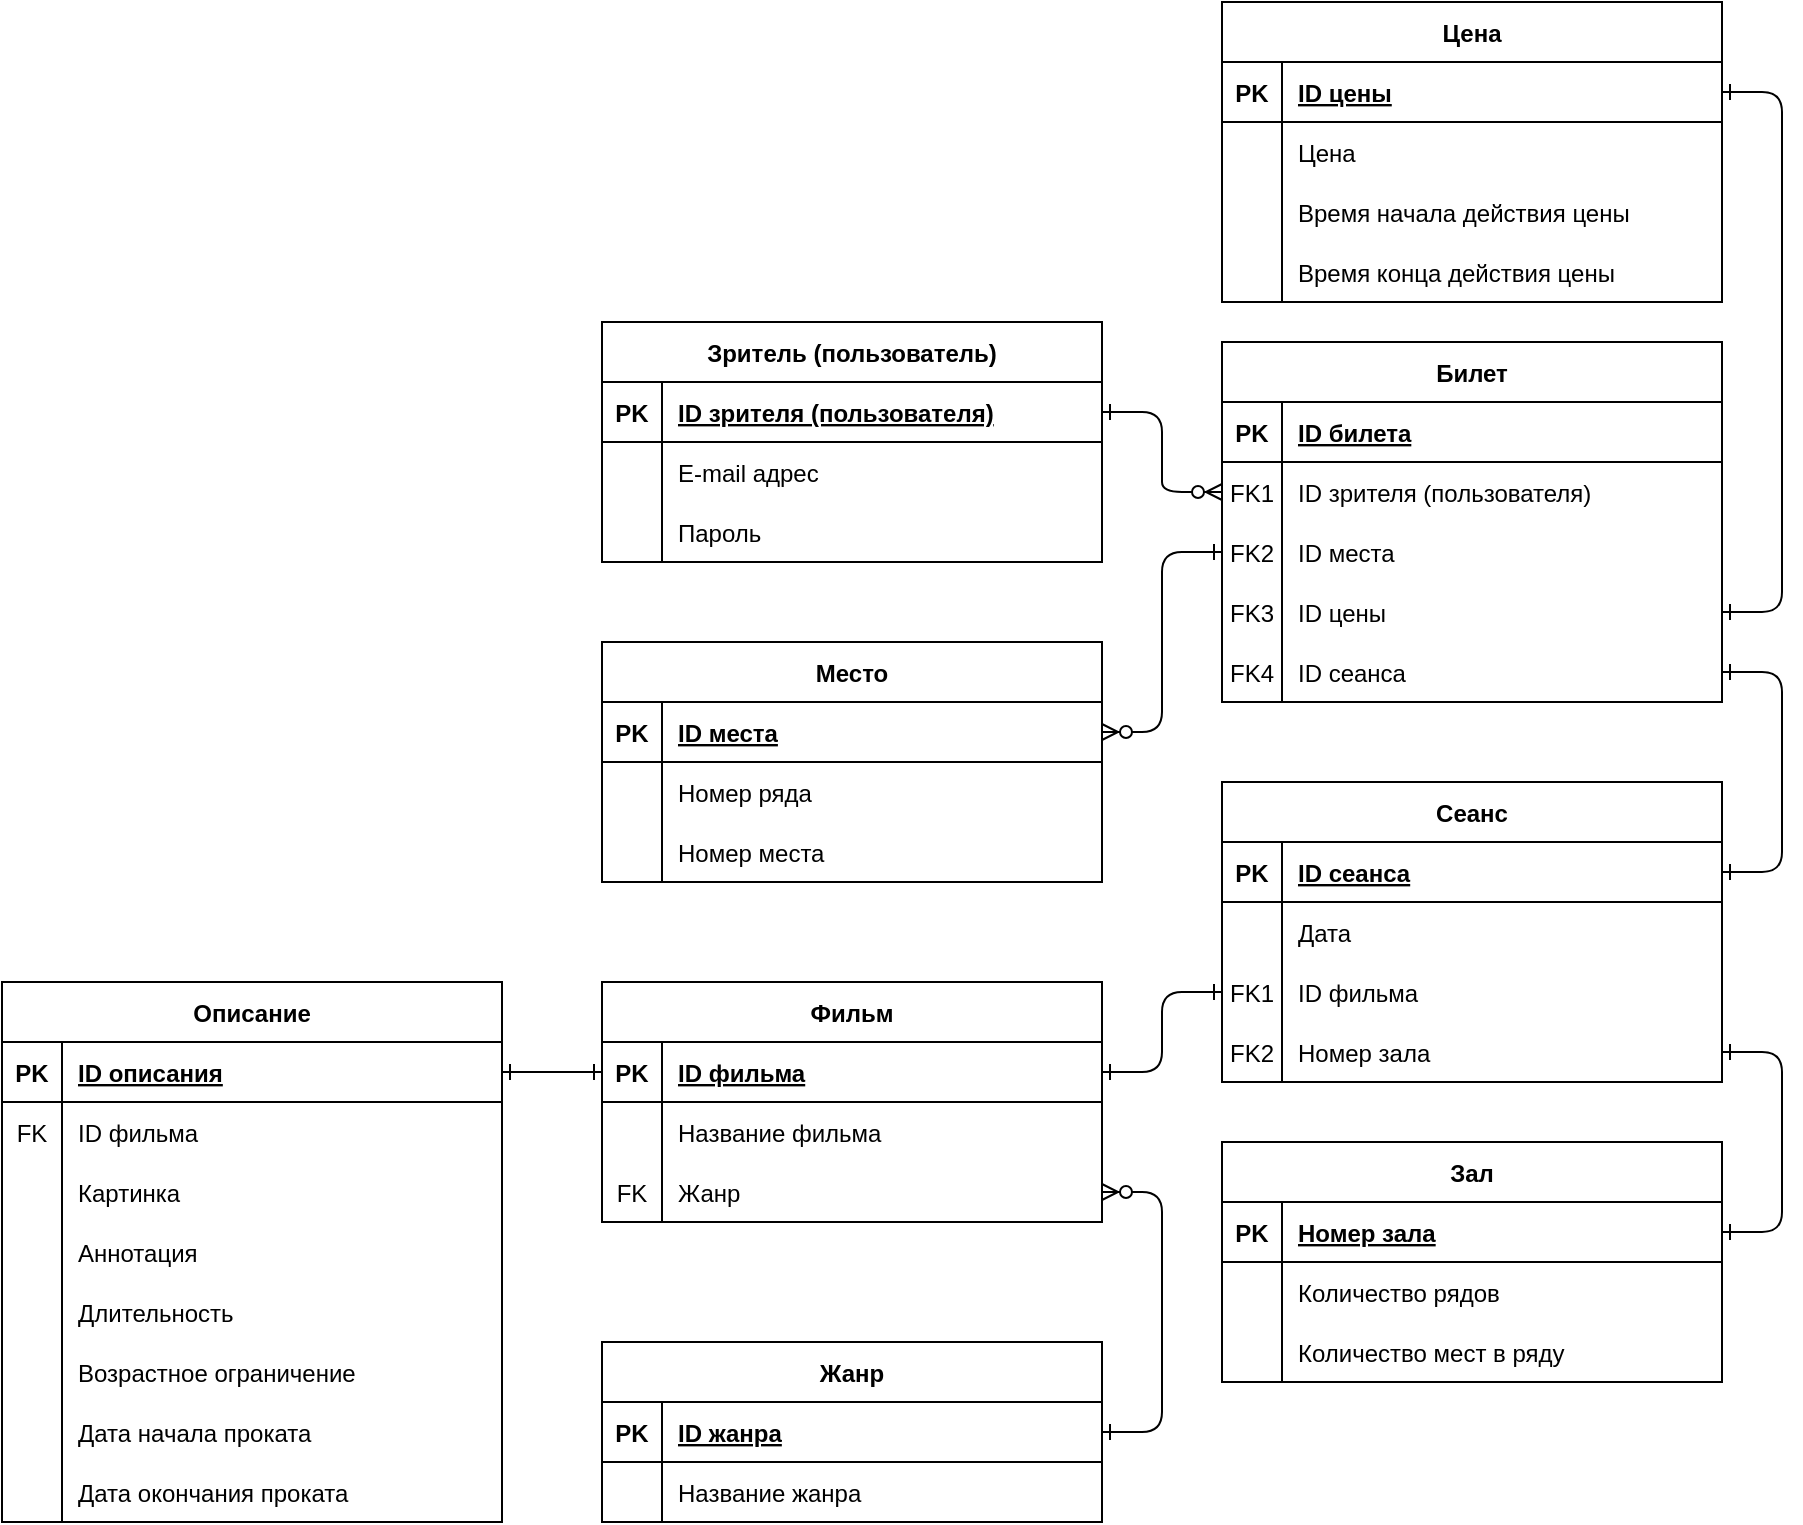 <mxfile compressed="false" version="13.9.6" type="device">
  <diagram id="R2lEEEUBdFMjLlhIrx00" name="Page-1">
    <mxGraphModel dx="2603" dy="1847" grid="1" gridSize="10" guides="1" tooltips="1" connect="1" arrows="1" fold="1" page="1" pageScale="1" pageWidth="850" pageHeight="1100" math="0" shadow="0" extFonts="Permanent Marker^https://fonts.googleapis.com/css?family=Permanent+Marker">
      <root>
        <mxCell id="0" />
        <mxCell id="1" parent="0" />
        <mxCell id="C-vyLk0tnHw3VtMMgP7b-1" value="" style="edgeStyle=entityRelationEdgeStyle;endArrow=ERzeroToMany;startArrow=ERone;endFill=1;startFill=0;" parent="1" source="C-vyLk0tnHw3VtMMgP7b-24" target="C-vyLk0tnHw3VtMMgP7b-6" edge="1">
          <mxGeometry width="100" height="100" relative="1" as="geometry">
            <mxPoint x="340" y="720" as="sourcePoint" />
            <mxPoint x="440" y="620" as="targetPoint" />
          </mxGeometry>
        </mxCell>
        <mxCell id="C-vyLk0tnHw3VtMMgP7b-12" value="" style="edgeStyle=entityRelationEdgeStyle;endArrow=ERone;startArrow=ERone;endFill=0;startFill=0;" parent="1" source="Yhdj4WIYWF1XucsoO9qQ-97" target="C-vyLk0tnHw3VtMMgP7b-14" edge="1">
          <mxGeometry width="100" height="100" relative="1" as="geometry">
            <mxPoint x="400" y="180" as="sourcePoint" />
            <mxPoint x="460" y="205" as="targetPoint" />
          </mxGeometry>
        </mxCell>
        <mxCell id="C-vyLk0tnHw3VtMMgP7b-2" value="Билет" style="shape=table;startSize=30;container=1;collapsible=1;childLayout=tableLayout;fixedRows=1;rowLines=0;fontStyle=1;align=center;resizeLast=1;" parent="1" vertex="1">
          <mxGeometry x="450" y="110" width="250" height="180" as="geometry" />
        </mxCell>
        <mxCell id="C-vyLk0tnHw3VtMMgP7b-3" value="" style="shape=partialRectangle;collapsible=0;dropTarget=0;pointerEvents=0;fillColor=none;points=[[0,0.5],[1,0.5]];portConstraint=eastwest;top=0;left=0;right=0;bottom=1;" parent="C-vyLk0tnHw3VtMMgP7b-2" vertex="1">
          <mxGeometry y="30" width="250" height="30" as="geometry" />
        </mxCell>
        <mxCell id="C-vyLk0tnHw3VtMMgP7b-4" value="PK" style="shape=partialRectangle;overflow=hidden;connectable=0;fillColor=none;top=0;left=0;bottom=0;right=0;fontStyle=1;" parent="C-vyLk0tnHw3VtMMgP7b-3" vertex="1">
          <mxGeometry width="30" height="30" as="geometry" />
        </mxCell>
        <mxCell id="C-vyLk0tnHw3VtMMgP7b-5" value="ID билета" style="shape=partialRectangle;overflow=hidden;connectable=0;fillColor=none;top=0;left=0;bottom=0;right=0;align=left;spacingLeft=6;fontStyle=5;" parent="C-vyLk0tnHw3VtMMgP7b-3" vertex="1">
          <mxGeometry x="30" width="220" height="30" as="geometry" />
        </mxCell>
        <mxCell id="C-vyLk0tnHw3VtMMgP7b-6" value="" style="shape=partialRectangle;collapsible=0;dropTarget=0;pointerEvents=0;fillColor=none;points=[[0,0.5],[1,0.5]];portConstraint=eastwest;top=0;left=0;right=0;bottom=0;" parent="C-vyLk0tnHw3VtMMgP7b-2" vertex="1">
          <mxGeometry y="60" width="250" height="30" as="geometry" />
        </mxCell>
        <mxCell id="C-vyLk0tnHw3VtMMgP7b-7" value="FK1" style="shape=partialRectangle;overflow=hidden;connectable=0;fillColor=none;top=0;left=0;bottom=0;right=0;" parent="C-vyLk0tnHw3VtMMgP7b-6" vertex="1">
          <mxGeometry width="30" height="30" as="geometry" />
        </mxCell>
        <mxCell id="C-vyLk0tnHw3VtMMgP7b-8" value="ID зрителя (пользователя)" style="shape=partialRectangle;overflow=hidden;connectable=0;fillColor=none;top=0;left=0;bottom=0;right=0;align=left;spacingLeft=6;fontStyle=0" parent="C-vyLk0tnHw3VtMMgP7b-6" vertex="1">
          <mxGeometry x="30" width="220" height="30" as="geometry" />
        </mxCell>
        <mxCell id="Yhdj4WIYWF1XucsoO9qQ-94" value="" style="shape=partialRectangle;collapsible=0;dropTarget=0;pointerEvents=0;fillColor=none;points=[[0,0.5],[1,0.5]];portConstraint=eastwest;top=0;left=0;right=0;bottom=0;" parent="C-vyLk0tnHw3VtMMgP7b-2" vertex="1">
          <mxGeometry y="90" width="250" height="30" as="geometry" />
        </mxCell>
        <mxCell id="Yhdj4WIYWF1XucsoO9qQ-95" value="FK2" style="shape=partialRectangle;overflow=hidden;connectable=0;fillColor=none;top=0;left=0;bottom=0;right=0;" parent="Yhdj4WIYWF1XucsoO9qQ-94" vertex="1">
          <mxGeometry width="30" height="30" as="geometry" />
        </mxCell>
        <mxCell id="Yhdj4WIYWF1XucsoO9qQ-96" value="ID места" style="shape=partialRectangle;overflow=hidden;connectable=0;fillColor=none;top=0;left=0;bottom=0;right=0;align=left;spacingLeft=6;fontStyle=0" parent="Yhdj4WIYWF1XucsoO9qQ-94" vertex="1">
          <mxGeometry x="30" width="220" height="30" as="geometry" />
        </mxCell>
        <mxCell id="Td2kAmXpezJlwMa1B2eU-34" value="" style="shape=partialRectangle;collapsible=0;dropTarget=0;pointerEvents=0;fillColor=none;points=[[0,0.5],[1,0.5]];portConstraint=eastwest;top=0;left=0;right=0;bottom=0;" parent="C-vyLk0tnHw3VtMMgP7b-2" vertex="1">
          <mxGeometry y="120" width="250" height="30" as="geometry" />
        </mxCell>
        <mxCell id="Td2kAmXpezJlwMa1B2eU-35" value="FK3" style="shape=partialRectangle;overflow=hidden;connectable=0;fillColor=none;top=0;left=0;bottom=0;right=0;" parent="Td2kAmXpezJlwMa1B2eU-34" vertex="1">
          <mxGeometry width="30" height="30" as="geometry" />
        </mxCell>
        <mxCell id="Td2kAmXpezJlwMa1B2eU-36" value="ID цены" style="shape=partialRectangle;overflow=hidden;connectable=0;fillColor=none;top=0;left=0;bottom=0;right=0;align=left;spacingLeft=6;fontStyle=0" parent="Td2kAmXpezJlwMa1B2eU-34" vertex="1">
          <mxGeometry x="30" width="220" height="30" as="geometry" />
        </mxCell>
        <mxCell id="Yhdj4WIYWF1XucsoO9qQ-97" value="" style="shape=partialRectangle;collapsible=0;dropTarget=0;pointerEvents=0;fillColor=none;points=[[0,0.5],[1,0.5]];portConstraint=eastwest;top=0;left=0;right=0;bottom=0;" parent="C-vyLk0tnHw3VtMMgP7b-2" vertex="1">
          <mxGeometry y="150" width="250" height="30" as="geometry" />
        </mxCell>
        <mxCell id="Yhdj4WIYWF1XucsoO9qQ-98" value="FK4" style="shape=partialRectangle;overflow=hidden;connectable=0;fillColor=none;top=0;left=0;bottom=0;right=0;" parent="Yhdj4WIYWF1XucsoO9qQ-97" vertex="1">
          <mxGeometry width="30" height="30" as="geometry" />
        </mxCell>
        <mxCell id="Yhdj4WIYWF1XucsoO9qQ-99" value="ID сеанса" style="shape=partialRectangle;overflow=hidden;connectable=0;fillColor=none;top=0;left=0;bottom=0;right=0;align=left;spacingLeft=6;fontStyle=0" parent="Yhdj4WIYWF1XucsoO9qQ-97" vertex="1">
          <mxGeometry x="30" width="220" height="30" as="geometry" />
        </mxCell>
        <mxCell id="C-vyLk0tnHw3VtMMgP7b-13" value="Сеанс" style="shape=table;startSize=30;container=1;collapsible=1;childLayout=tableLayout;fixedRows=1;rowLines=0;fontStyle=1;align=center;resizeLast=1;" parent="1" vertex="1">
          <mxGeometry x="450" y="330" width="250" height="150" as="geometry">
            <mxRectangle x="450" y="470" width="70" height="30" as="alternateBounds" />
          </mxGeometry>
        </mxCell>
        <mxCell id="C-vyLk0tnHw3VtMMgP7b-14" value="" style="shape=partialRectangle;collapsible=0;dropTarget=0;pointerEvents=0;fillColor=none;points=[[0,0.5],[1,0.5]];portConstraint=eastwest;top=0;left=0;right=0;bottom=1;" parent="C-vyLk0tnHw3VtMMgP7b-13" vertex="1">
          <mxGeometry y="30" width="250" height="30" as="geometry" />
        </mxCell>
        <mxCell id="C-vyLk0tnHw3VtMMgP7b-15" value="PK" style="shape=partialRectangle;overflow=hidden;connectable=0;fillColor=none;top=0;left=0;bottom=0;right=0;fontStyle=1;" parent="C-vyLk0tnHw3VtMMgP7b-14" vertex="1">
          <mxGeometry width="30" height="30" as="geometry" />
        </mxCell>
        <mxCell id="C-vyLk0tnHw3VtMMgP7b-16" value="ID сеанса" style="shape=partialRectangle;overflow=hidden;connectable=0;fillColor=none;top=0;left=0;bottom=0;right=0;align=left;spacingLeft=6;fontStyle=5;" parent="C-vyLk0tnHw3VtMMgP7b-14" vertex="1">
          <mxGeometry x="30" width="220" height="30" as="geometry" />
        </mxCell>
        <mxCell id="C-vyLk0tnHw3VtMMgP7b-17" value="" style="shape=partialRectangle;collapsible=0;dropTarget=0;pointerEvents=0;fillColor=none;points=[[0,0.5],[1,0.5]];portConstraint=eastwest;top=0;left=0;right=0;bottom=0;" parent="C-vyLk0tnHw3VtMMgP7b-13" vertex="1">
          <mxGeometry y="60" width="250" height="30" as="geometry" />
        </mxCell>
        <mxCell id="C-vyLk0tnHw3VtMMgP7b-18" value="" style="shape=partialRectangle;overflow=hidden;connectable=0;fillColor=none;top=0;left=0;bottom=0;right=0;" parent="C-vyLk0tnHw3VtMMgP7b-17" vertex="1">
          <mxGeometry width="30" height="30" as="geometry" />
        </mxCell>
        <mxCell id="C-vyLk0tnHw3VtMMgP7b-19" value="Дата" style="shape=partialRectangle;overflow=hidden;connectable=0;fillColor=none;top=0;left=0;bottom=0;right=0;align=left;spacingLeft=6;" parent="C-vyLk0tnHw3VtMMgP7b-17" vertex="1">
          <mxGeometry x="30" width="220" height="30" as="geometry" />
        </mxCell>
        <mxCell id="Yhdj4WIYWF1XucsoO9qQ-45" value="" style="shape=partialRectangle;collapsible=0;dropTarget=0;pointerEvents=0;fillColor=none;points=[[0,0.5],[1,0.5]];portConstraint=eastwest;top=0;left=0;right=0;bottom=0;" parent="C-vyLk0tnHw3VtMMgP7b-13" vertex="1">
          <mxGeometry y="90" width="250" height="30" as="geometry" />
        </mxCell>
        <mxCell id="Yhdj4WIYWF1XucsoO9qQ-46" value="FK1" style="shape=partialRectangle;overflow=hidden;connectable=0;fillColor=none;top=0;left=0;bottom=0;right=0;" parent="Yhdj4WIYWF1XucsoO9qQ-45" vertex="1">
          <mxGeometry width="30" height="30" as="geometry" />
        </mxCell>
        <mxCell id="Yhdj4WIYWF1XucsoO9qQ-47" value="ID фильма" style="shape=partialRectangle;overflow=hidden;connectable=0;fillColor=none;top=0;left=0;bottom=0;right=0;align=left;spacingLeft=6;" parent="Yhdj4WIYWF1XucsoO9qQ-45" vertex="1">
          <mxGeometry x="30" width="220" height="30" as="geometry" />
        </mxCell>
        <mxCell id="Yhdj4WIYWF1XucsoO9qQ-48" value="" style="shape=partialRectangle;collapsible=0;dropTarget=0;pointerEvents=0;fillColor=none;points=[[0,0.5],[1,0.5]];portConstraint=eastwest;top=0;left=0;right=0;bottom=0;" parent="C-vyLk0tnHw3VtMMgP7b-13" vertex="1">
          <mxGeometry y="120" width="250" height="30" as="geometry" />
        </mxCell>
        <mxCell id="Yhdj4WIYWF1XucsoO9qQ-49" value="FK2" style="shape=partialRectangle;overflow=hidden;connectable=0;fillColor=none;top=0;left=0;bottom=0;right=0;" parent="Yhdj4WIYWF1XucsoO9qQ-48" vertex="1">
          <mxGeometry width="30" height="30" as="geometry" />
        </mxCell>
        <mxCell id="Yhdj4WIYWF1XucsoO9qQ-50" value="Номер зала" style="shape=partialRectangle;overflow=hidden;connectable=0;fillColor=none;top=0;left=0;bottom=0;right=0;align=left;spacingLeft=6;" parent="Yhdj4WIYWF1XucsoO9qQ-48" vertex="1">
          <mxGeometry x="30" width="220" height="30" as="geometry" />
        </mxCell>
        <mxCell id="C-vyLk0tnHw3VtMMgP7b-23" value="Зритель (пользователь)" style="shape=table;startSize=30;container=1;collapsible=1;childLayout=tableLayout;fixedRows=1;rowLines=0;fontStyle=1;align=center;resizeLast=1;" parent="1" vertex="1">
          <mxGeometry x="140" y="100" width="250" height="120" as="geometry" />
        </mxCell>
        <mxCell id="C-vyLk0tnHw3VtMMgP7b-24" value="" style="shape=partialRectangle;collapsible=0;dropTarget=0;pointerEvents=0;fillColor=none;points=[[0,0.5],[1,0.5]];portConstraint=eastwest;top=0;left=0;right=0;bottom=1;" parent="C-vyLk0tnHw3VtMMgP7b-23" vertex="1">
          <mxGeometry y="30" width="250" height="30" as="geometry" />
        </mxCell>
        <mxCell id="C-vyLk0tnHw3VtMMgP7b-25" value="PK" style="shape=partialRectangle;overflow=hidden;connectable=0;fillColor=none;top=0;left=0;bottom=0;right=0;fontStyle=1;" parent="C-vyLk0tnHw3VtMMgP7b-24" vertex="1">
          <mxGeometry width="30" height="30" as="geometry" />
        </mxCell>
        <mxCell id="C-vyLk0tnHw3VtMMgP7b-26" value="ID зрителя (пользователя)" style="shape=partialRectangle;overflow=hidden;connectable=0;fillColor=none;top=0;left=0;bottom=0;right=0;align=left;spacingLeft=6;fontStyle=5;" parent="C-vyLk0tnHw3VtMMgP7b-24" vertex="1">
          <mxGeometry x="30" width="220" height="30" as="geometry" />
        </mxCell>
        <mxCell id="Yhdj4WIYWF1XucsoO9qQ-82" value="" style="shape=partialRectangle;collapsible=0;dropTarget=0;pointerEvents=0;fillColor=none;points=[[0,0.5],[1,0.5]];portConstraint=eastwest;top=0;left=0;right=0;bottom=0;" parent="C-vyLk0tnHw3VtMMgP7b-23" vertex="1">
          <mxGeometry y="60" width="250" height="30" as="geometry" />
        </mxCell>
        <mxCell id="Yhdj4WIYWF1XucsoO9qQ-83" value="" style="shape=partialRectangle;overflow=hidden;connectable=0;fillColor=none;top=0;left=0;bottom=0;right=0;" parent="Yhdj4WIYWF1XucsoO9qQ-82" vertex="1">
          <mxGeometry width="30" height="30" as="geometry" />
        </mxCell>
        <mxCell id="Yhdj4WIYWF1XucsoO9qQ-84" value="E-mail адрес" style="shape=partialRectangle;overflow=hidden;connectable=0;fillColor=none;top=0;left=0;bottom=0;right=0;align=left;spacingLeft=6;" parent="Yhdj4WIYWF1XucsoO9qQ-82" vertex="1">
          <mxGeometry x="30" width="220" height="30" as="geometry" />
        </mxCell>
        <mxCell id="Yhdj4WIYWF1XucsoO9qQ-85" value="" style="shape=partialRectangle;collapsible=0;dropTarget=0;pointerEvents=0;fillColor=none;points=[[0,0.5],[1,0.5]];portConstraint=eastwest;top=0;left=0;right=0;bottom=0;" parent="C-vyLk0tnHw3VtMMgP7b-23" vertex="1">
          <mxGeometry y="90" width="250" height="30" as="geometry" />
        </mxCell>
        <mxCell id="Yhdj4WIYWF1XucsoO9qQ-86" value="" style="shape=partialRectangle;overflow=hidden;connectable=0;fillColor=none;top=0;left=0;bottom=0;right=0;" parent="Yhdj4WIYWF1XucsoO9qQ-85" vertex="1">
          <mxGeometry width="30" height="30" as="geometry" />
        </mxCell>
        <mxCell id="Yhdj4WIYWF1XucsoO9qQ-87" value="Пароль" style="shape=partialRectangle;overflow=hidden;connectable=0;fillColor=none;top=0;left=0;bottom=0;right=0;align=left;spacingLeft=6;" parent="Yhdj4WIYWF1XucsoO9qQ-85" vertex="1">
          <mxGeometry x="30" width="220" height="30" as="geometry" />
        </mxCell>
        <mxCell id="Yhdj4WIYWF1XucsoO9qQ-9" value="Фильм" style="shape=table;startSize=30;container=1;collapsible=1;childLayout=tableLayout;fixedRows=1;rowLines=0;fontStyle=1;align=center;resizeLast=1;" parent="1" vertex="1">
          <mxGeometry x="140" y="430" width="250" height="120" as="geometry" />
        </mxCell>
        <mxCell id="Yhdj4WIYWF1XucsoO9qQ-10" value="" style="shape=partialRectangle;collapsible=0;dropTarget=0;pointerEvents=0;fillColor=none;points=[[0,0.5],[1,0.5]];portConstraint=eastwest;top=0;left=0;right=0;bottom=1;" parent="Yhdj4WIYWF1XucsoO9qQ-9" vertex="1">
          <mxGeometry y="30" width="250" height="30" as="geometry" />
        </mxCell>
        <mxCell id="Yhdj4WIYWF1XucsoO9qQ-11" value="PK" style="shape=partialRectangle;overflow=hidden;connectable=0;fillColor=none;top=0;left=0;bottom=0;right=0;fontStyle=1;" parent="Yhdj4WIYWF1XucsoO9qQ-10" vertex="1">
          <mxGeometry width="30" height="30" as="geometry" />
        </mxCell>
        <mxCell id="Yhdj4WIYWF1XucsoO9qQ-12" value="ID фильма" style="shape=partialRectangle;overflow=hidden;connectable=0;fillColor=none;top=0;left=0;bottom=0;right=0;align=left;spacingLeft=6;fontStyle=5;" parent="Yhdj4WIYWF1XucsoO9qQ-10" vertex="1">
          <mxGeometry x="30" width="220" height="30" as="geometry" />
        </mxCell>
        <mxCell id="Yhdj4WIYWF1XucsoO9qQ-13" value="" style="shape=partialRectangle;collapsible=0;dropTarget=0;pointerEvents=0;fillColor=none;points=[[0,0.5],[1,0.5]];portConstraint=eastwest;top=0;left=0;right=0;bottom=0;" parent="Yhdj4WIYWF1XucsoO9qQ-9" vertex="1">
          <mxGeometry y="60" width="250" height="30" as="geometry" />
        </mxCell>
        <mxCell id="Yhdj4WIYWF1XucsoO9qQ-14" value="" style="shape=partialRectangle;overflow=hidden;connectable=0;fillColor=none;top=0;left=0;bottom=0;right=0;" parent="Yhdj4WIYWF1XucsoO9qQ-13" vertex="1">
          <mxGeometry width="30" height="30" as="geometry" />
        </mxCell>
        <mxCell id="Yhdj4WIYWF1XucsoO9qQ-15" value="Название фильма" style="shape=partialRectangle;overflow=hidden;connectable=0;fillColor=none;top=0;left=0;bottom=0;right=0;align=left;spacingLeft=6;" parent="Yhdj4WIYWF1XucsoO9qQ-13" vertex="1">
          <mxGeometry x="30" width="220" height="30" as="geometry" />
        </mxCell>
        <mxCell id="Yhdj4WIYWF1XucsoO9qQ-67" value="" style="shape=partialRectangle;collapsible=0;dropTarget=0;pointerEvents=0;fillColor=none;points=[[0,0.5],[1,0.5]];portConstraint=eastwest;top=0;left=0;right=0;bottom=0;" parent="Yhdj4WIYWF1XucsoO9qQ-9" vertex="1">
          <mxGeometry y="90" width="250" height="30" as="geometry" />
        </mxCell>
        <mxCell id="Yhdj4WIYWF1XucsoO9qQ-68" value="FK" style="shape=partialRectangle;overflow=hidden;connectable=0;fillColor=none;top=0;left=0;bottom=0;right=0;" parent="Yhdj4WIYWF1XucsoO9qQ-67" vertex="1">
          <mxGeometry width="30" height="30" as="geometry" />
        </mxCell>
        <mxCell id="Yhdj4WIYWF1XucsoO9qQ-69" value="Жанр" style="shape=partialRectangle;overflow=hidden;connectable=0;fillColor=none;top=0;left=0;bottom=0;right=0;align=left;spacingLeft=6;" parent="Yhdj4WIYWF1XucsoO9qQ-67" vertex="1">
          <mxGeometry x="30" width="220" height="30" as="geometry" />
        </mxCell>
        <mxCell id="Yhdj4WIYWF1XucsoO9qQ-23" value="Зал" style="shape=table;startSize=30;container=1;collapsible=1;childLayout=tableLayout;fixedRows=1;rowLines=0;fontStyle=1;align=center;resizeLast=1;" parent="1" vertex="1">
          <mxGeometry x="450" y="510" width="250" height="120" as="geometry" />
        </mxCell>
        <mxCell id="Yhdj4WIYWF1XucsoO9qQ-24" value="" style="shape=partialRectangle;collapsible=0;dropTarget=0;pointerEvents=0;fillColor=none;points=[[0,0.5],[1,0.5]];portConstraint=eastwest;top=0;left=0;right=0;bottom=1;" parent="Yhdj4WIYWF1XucsoO9qQ-23" vertex="1">
          <mxGeometry y="30" width="250" height="30" as="geometry" />
        </mxCell>
        <mxCell id="Yhdj4WIYWF1XucsoO9qQ-25" value="PK" style="shape=partialRectangle;overflow=hidden;connectable=0;fillColor=none;top=0;left=0;bottom=0;right=0;fontStyle=1;" parent="Yhdj4WIYWF1XucsoO9qQ-24" vertex="1">
          <mxGeometry width="30" height="30" as="geometry" />
        </mxCell>
        <mxCell id="Yhdj4WIYWF1XucsoO9qQ-26" value="Номер зала" style="shape=partialRectangle;overflow=hidden;connectable=0;fillColor=none;top=0;left=0;bottom=0;right=0;align=left;spacingLeft=6;fontStyle=5;" parent="Yhdj4WIYWF1XucsoO9qQ-24" vertex="1">
          <mxGeometry x="30" width="220" height="30" as="geometry" />
        </mxCell>
        <mxCell id="Yhdj4WIYWF1XucsoO9qQ-27" value="" style="shape=partialRectangle;collapsible=0;dropTarget=0;pointerEvents=0;fillColor=none;points=[[0,0.5],[1,0.5]];portConstraint=eastwest;top=0;left=0;right=0;bottom=0;" parent="Yhdj4WIYWF1XucsoO9qQ-23" vertex="1">
          <mxGeometry y="60" width="250" height="30" as="geometry" />
        </mxCell>
        <mxCell id="Yhdj4WIYWF1XucsoO9qQ-28" value="" style="shape=partialRectangle;overflow=hidden;connectable=0;fillColor=none;top=0;left=0;bottom=0;right=0;" parent="Yhdj4WIYWF1XucsoO9qQ-27" vertex="1">
          <mxGeometry width="30" height="30" as="geometry" />
        </mxCell>
        <mxCell id="Yhdj4WIYWF1XucsoO9qQ-29" value="Количество рядов" style="shape=partialRectangle;overflow=hidden;connectable=0;fillColor=none;top=0;left=0;bottom=0;right=0;align=left;spacingLeft=6;" parent="Yhdj4WIYWF1XucsoO9qQ-27" vertex="1">
          <mxGeometry x="30" width="220" height="30" as="geometry" />
        </mxCell>
        <mxCell id="Yhdj4WIYWF1XucsoO9qQ-30" value="" style="shape=partialRectangle;collapsible=0;dropTarget=0;pointerEvents=0;fillColor=none;points=[[0,0.5],[1,0.5]];portConstraint=eastwest;top=0;left=0;right=0;bottom=0;" parent="Yhdj4WIYWF1XucsoO9qQ-23" vertex="1">
          <mxGeometry y="90" width="250" height="30" as="geometry" />
        </mxCell>
        <mxCell id="Yhdj4WIYWF1XucsoO9qQ-31" value="" style="shape=partialRectangle;overflow=hidden;connectable=0;fillColor=none;top=0;left=0;bottom=0;right=0;" parent="Yhdj4WIYWF1XucsoO9qQ-30" vertex="1">
          <mxGeometry width="30" height="30" as="geometry" />
        </mxCell>
        <mxCell id="Yhdj4WIYWF1XucsoO9qQ-32" value="Количество мест в ряду" style="shape=partialRectangle;overflow=hidden;connectable=0;fillColor=none;top=0;left=0;bottom=0;right=0;align=left;spacingLeft=6;" parent="Yhdj4WIYWF1XucsoO9qQ-30" vertex="1">
          <mxGeometry x="30" width="220" height="30" as="geometry" />
        </mxCell>
        <mxCell id="Yhdj4WIYWF1XucsoO9qQ-33" value="Место" style="shape=table;startSize=30;container=1;collapsible=1;childLayout=tableLayout;fixedRows=1;rowLines=0;fontStyle=1;align=center;resizeLast=1;" parent="1" vertex="1">
          <mxGeometry x="140" y="260" width="250" height="120" as="geometry" />
        </mxCell>
        <mxCell id="Yhdj4WIYWF1XucsoO9qQ-34" value="" style="shape=partialRectangle;collapsible=0;dropTarget=0;pointerEvents=0;fillColor=none;points=[[0,0.5],[1,0.5]];portConstraint=eastwest;top=0;left=0;right=0;bottom=1;" parent="Yhdj4WIYWF1XucsoO9qQ-33" vertex="1">
          <mxGeometry y="30" width="250" height="30" as="geometry" />
        </mxCell>
        <mxCell id="Yhdj4WIYWF1XucsoO9qQ-35" value="PK" style="shape=partialRectangle;overflow=hidden;connectable=0;fillColor=none;top=0;left=0;bottom=0;right=0;fontStyle=1;" parent="Yhdj4WIYWF1XucsoO9qQ-34" vertex="1">
          <mxGeometry width="30" height="30" as="geometry" />
        </mxCell>
        <mxCell id="Yhdj4WIYWF1XucsoO9qQ-36" value="ID места" style="shape=partialRectangle;overflow=hidden;connectable=0;fillColor=none;top=0;left=0;bottom=0;right=0;align=left;spacingLeft=6;fontStyle=5;" parent="Yhdj4WIYWF1XucsoO9qQ-34" vertex="1">
          <mxGeometry x="30" width="220" height="30" as="geometry" />
        </mxCell>
        <mxCell id="Yhdj4WIYWF1XucsoO9qQ-40" value="" style="shape=partialRectangle;collapsible=0;dropTarget=0;pointerEvents=0;fillColor=none;points=[[0,0.5],[1,0.5]];portConstraint=eastwest;top=0;left=0;right=0;bottom=0;" parent="Yhdj4WIYWF1XucsoO9qQ-33" vertex="1">
          <mxGeometry y="60" width="250" height="30" as="geometry" />
        </mxCell>
        <mxCell id="Yhdj4WIYWF1XucsoO9qQ-41" value="" style="shape=partialRectangle;overflow=hidden;connectable=0;fillColor=none;top=0;left=0;bottom=0;right=0;" parent="Yhdj4WIYWF1XucsoO9qQ-40" vertex="1">
          <mxGeometry width="30" height="30" as="geometry" />
        </mxCell>
        <mxCell id="Yhdj4WIYWF1XucsoO9qQ-42" value="Номер ряда" style="shape=partialRectangle;overflow=hidden;connectable=0;fillColor=none;top=0;left=0;bottom=0;right=0;align=left;spacingLeft=6;" parent="Yhdj4WIYWF1XucsoO9qQ-40" vertex="1">
          <mxGeometry x="30" width="220" height="30" as="geometry" />
        </mxCell>
        <mxCell id="Yhdj4WIYWF1XucsoO9qQ-76" value="" style="shape=partialRectangle;collapsible=0;dropTarget=0;pointerEvents=0;fillColor=none;points=[[0,0.5],[1,0.5]];portConstraint=eastwest;top=0;left=0;right=0;bottom=0;" parent="Yhdj4WIYWF1XucsoO9qQ-33" vertex="1">
          <mxGeometry y="90" width="250" height="30" as="geometry" />
        </mxCell>
        <mxCell id="Yhdj4WIYWF1XucsoO9qQ-77" value="" style="shape=partialRectangle;overflow=hidden;connectable=0;fillColor=none;top=0;left=0;bottom=0;right=0;" parent="Yhdj4WIYWF1XucsoO9qQ-76" vertex="1">
          <mxGeometry width="30" height="30" as="geometry" />
        </mxCell>
        <mxCell id="Yhdj4WIYWF1XucsoO9qQ-78" value="Номер места" style="shape=partialRectangle;overflow=hidden;connectable=0;fillColor=none;top=0;left=0;bottom=0;right=0;align=left;spacingLeft=6;" parent="Yhdj4WIYWF1XucsoO9qQ-76" vertex="1">
          <mxGeometry x="30" width="220" height="30" as="geometry" />
        </mxCell>
        <mxCell id="Yhdj4WIYWF1XucsoO9qQ-100" value="" style="edgeStyle=entityRelationEdgeStyle;endArrow=ERzeroToMany;startArrow=ERone;endFill=1;startFill=0;" parent="1" source="Yhdj4WIYWF1XucsoO9qQ-94" target="Yhdj4WIYWF1XucsoO9qQ-34" edge="1">
          <mxGeometry width="100" height="100" relative="1" as="geometry">
            <mxPoint x="180" y="410.0" as="sourcePoint" />
            <mxPoint x="270" y="450.0" as="targetPoint" />
          </mxGeometry>
        </mxCell>
        <mxCell id="Yhdj4WIYWF1XucsoO9qQ-102" value="" style="edgeStyle=entityRelationEdgeStyle;endArrow=ERone;startArrow=ERone;endFill=0;startFill=0;" parent="1" source="Yhdj4WIYWF1XucsoO9qQ-45" target="Yhdj4WIYWF1XucsoO9qQ-10" edge="1">
          <mxGeometry width="100" height="100" relative="1" as="geometry">
            <mxPoint x="690" y="640" as="sourcePoint" />
            <mxPoint x="690" y="755" as="targetPoint" />
          </mxGeometry>
        </mxCell>
        <mxCell id="Yhdj4WIYWF1XucsoO9qQ-103" value="" style="edgeStyle=entityRelationEdgeStyle;endArrow=ERone;startArrow=ERone;endFill=0;startFill=0;" parent="1" source="Yhdj4WIYWF1XucsoO9qQ-48" target="Yhdj4WIYWF1XucsoO9qQ-24" edge="1">
          <mxGeometry width="100" height="100" relative="1" as="geometry">
            <mxPoint x="720" y="360" as="sourcePoint" />
            <mxPoint x="720" y="475" as="targetPoint" />
          </mxGeometry>
        </mxCell>
        <mxCell id="eFPbYfmMEYvEz1cZRnvm-26" value="Жанр" style="shape=table;startSize=30;container=1;collapsible=1;childLayout=tableLayout;fixedRows=1;rowLines=0;fontStyle=1;align=center;resizeLast=1;" parent="1" vertex="1">
          <mxGeometry x="140" y="610" width="250" height="90" as="geometry" />
        </mxCell>
        <mxCell id="eFPbYfmMEYvEz1cZRnvm-27" value="" style="shape=partialRectangle;collapsible=0;dropTarget=0;pointerEvents=0;fillColor=none;points=[[0,0.5],[1,0.5]];portConstraint=eastwest;top=0;left=0;right=0;bottom=1;" parent="eFPbYfmMEYvEz1cZRnvm-26" vertex="1">
          <mxGeometry y="30" width="250" height="30" as="geometry" />
        </mxCell>
        <mxCell id="eFPbYfmMEYvEz1cZRnvm-28" value="PK" style="shape=partialRectangle;overflow=hidden;connectable=0;fillColor=none;top=0;left=0;bottom=0;right=0;fontStyle=1;" parent="eFPbYfmMEYvEz1cZRnvm-27" vertex="1">
          <mxGeometry width="30" height="30" as="geometry" />
        </mxCell>
        <mxCell id="eFPbYfmMEYvEz1cZRnvm-29" value="ID жанра" style="shape=partialRectangle;overflow=hidden;connectable=0;fillColor=none;top=0;left=0;bottom=0;right=0;align=left;spacingLeft=6;fontStyle=5;" parent="eFPbYfmMEYvEz1cZRnvm-27" vertex="1">
          <mxGeometry x="30" width="220" height="30" as="geometry" />
        </mxCell>
        <mxCell id="eFPbYfmMEYvEz1cZRnvm-30" value="" style="shape=partialRectangle;collapsible=0;dropTarget=0;pointerEvents=0;fillColor=none;points=[[0,0.5],[1,0.5]];portConstraint=eastwest;top=0;left=0;right=0;bottom=0;" parent="eFPbYfmMEYvEz1cZRnvm-26" vertex="1">
          <mxGeometry y="60" width="250" height="30" as="geometry" />
        </mxCell>
        <mxCell id="eFPbYfmMEYvEz1cZRnvm-31" value="" style="shape=partialRectangle;overflow=hidden;connectable=0;fillColor=none;top=0;left=0;bottom=0;right=0;" parent="eFPbYfmMEYvEz1cZRnvm-30" vertex="1">
          <mxGeometry width="30" height="30" as="geometry" />
        </mxCell>
        <mxCell id="eFPbYfmMEYvEz1cZRnvm-32" value="Название жанра" style="shape=partialRectangle;overflow=hidden;connectable=0;fillColor=none;top=0;left=0;bottom=0;right=0;align=left;spacingLeft=6;" parent="eFPbYfmMEYvEz1cZRnvm-30" vertex="1">
          <mxGeometry x="30" width="220" height="30" as="geometry" />
        </mxCell>
        <mxCell id="eFPbYfmMEYvEz1cZRnvm-61" value="Описание" style="shape=table;startSize=30;container=1;collapsible=1;childLayout=tableLayout;fixedRows=1;rowLines=0;fontStyle=1;align=center;resizeLast=1;" parent="1" vertex="1">
          <mxGeometry x="-160" y="430" width="250" height="270" as="geometry" />
        </mxCell>
        <mxCell id="eFPbYfmMEYvEz1cZRnvm-62" value="" style="shape=partialRectangle;collapsible=0;dropTarget=0;pointerEvents=0;fillColor=none;points=[[0,0.5],[1,0.5]];portConstraint=eastwest;top=0;left=0;right=0;bottom=1;" parent="eFPbYfmMEYvEz1cZRnvm-61" vertex="1">
          <mxGeometry y="30" width="250" height="30" as="geometry" />
        </mxCell>
        <mxCell id="eFPbYfmMEYvEz1cZRnvm-63" value="PK" style="shape=partialRectangle;overflow=hidden;connectable=0;fillColor=none;top=0;left=0;bottom=0;right=0;fontStyle=1;" parent="eFPbYfmMEYvEz1cZRnvm-62" vertex="1">
          <mxGeometry width="30" height="30" as="geometry" />
        </mxCell>
        <mxCell id="eFPbYfmMEYvEz1cZRnvm-64" value="ID описания" style="shape=partialRectangle;overflow=hidden;connectable=0;fillColor=none;top=0;left=0;bottom=0;right=0;align=left;spacingLeft=6;fontStyle=5;" parent="eFPbYfmMEYvEz1cZRnvm-62" vertex="1">
          <mxGeometry x="30" width="220" height="30" as="geometry" />
        </mxCell>
        <mxCell id="eFPbYfmMEYvEz1cZRnvm-65" value="" style="shape=partialRectangle;collapsible=0;dropTarget=0;pointerEvents=0;fillColor=none;points=[[0,0.5],[1,0.5]];portConstraint=eastwest;top=0;left=0;right=0;bottom=0;" parent="eFPbYfmMEYvEz1cZRnvm-61" vertex="1">
          <mxGeometry y="60" width="250" height="30" as="geometry" />
        </mxCell>
        <mxCell id="eFPbYfmMEYvEz1cZRnvm-66" value="FK" style="shape=partialRectangle;overflow=hidden;connectable=0;fillColor=none;top=0;left=0;bottom=0;right=0;" parent="eFPbYfmMEYvEz1cZRnvm-65" vertex="1">
          <mxGeometry width="30" height="30" as="geometry" />
        </mxCell>
        <mxCell id="eFPbYfmMEYvEz1cZRnvm-67" value="ID фильма" style="shape=partialRectangle;overflow=hidden;connectable=0;fillColor=none;top=0;left=0;bottom=0;right=0;align=left;spacingLeft=6;" parent="eFPbYfmMEYvEz1cZRnvm-65" vertex="1">
          <mxGeometry x="30" width="220" height="30" as="geometry" />
        </mxCell>
        <mxCell id="eFPbYfmMEYvEz1cZRnvm-68" value="" style="shape=partialRectangle;collapsible=0;dropTarget=0;pointerEvents=0;fillColor=none;points=[[0,0.5],[1,0.5]];portConstraint=eastwest;top=0;left=0;right=0;bottom=0;" parent="eFPbYfmMEYvEz1cZRnvm-61" vertex="1">
          <mxGeometry y="90" width="250" height="30" as="geometry" />
        </mxCell>
        <mxCell id="eFPbYfmMEYvEz1cZRnvm-69" value="" style="shape=partialRectangle;overflow=hidden;connectable=0;fillColor=none;top=0;left=0;bottom=0;right=0;" parent="eFPbYfmMEYvEz1cZRnvm-68" vertex="1">
          <mxGeometry width="30" height="30" as="geometry" />
        </mxCell>
        <mxCell id="eFPbYfmMEYvEz1cZRnvm-70" value="Картинка" style="shape=partialRectangle;overflow=hidden;connectable=0;fillColor=none;top=0;left=0;bottom=0;right=0;align=left;spacingLeft=6;" parent="eFPbYfmMEYvEz1cZRnvm-68" vertex="1">
          <mxGeometry x="30" width="220" height="30" as="geometry" />
        </mxCell>
        <mxCell id="eFPbYfmMEYvEz1cZRnvm-71" value="" style="shape=partialRectangle;collapsible=0;dropTarget=0;pointerEvents=0;fillColor=none;points=[[0,0.5],[1,0.5]];portConstraint=eastwest;top=0;left=0;right=0;bottom=0;" parent="eFPbYfmMEYvEz1cZRnvm-61" vertex="1">
          <mxGeometry y="120" width="250" height="30" as="geometry" />
        </mxCell>
        <mxCell id="eFPbYfmMEYvEz1cZRnvm-72" value="" style="shape=partialRectangle;overflow=hidden;connectable=0;fillColor=none;top=0;left=0;bottom=0;right=0;" parent="eFPbYfmMEYvEz1cZRnvm-71" vertex="1">
          <mxGeometry width="30" height="30" as="geometry" />
        </mxCell>
        <mxCell id="eFPbYfmMEYvEz1cZRnvm-73" value="Аннотация" style="shape=partialRectangle;overflow=hidden;connectable=0;fillColor=none;top=0;left=0;bottom=0;right=0;align=left;spacingLeft=6;" parent="eFPbYfmMEYvEz1cZRnvm-71" vertex="1">
          <mxGeometry x="30" width="220" height="30" as="geometry" />
        </mxCell>
        <mxCell id="eFPbYfmMEYvEz1cZRnvm-77" value="" style="shape=partialRectangle;collapsible=0;dropTarget=0;pointerEvents=0;fillColor=none;points=[[0,0.5],[1,0.5]];portConstraint=eastwest;top=0;left=0;right=0;bottom=0;" parent="eFPbYfmMEYvEz1cZRnvm-61" vertex="1">
          <mxGeometry y="150" width="250" height="30" as="geometry" />
        </mxCell>
        <mxCell id="eFPbYfmMEYvEz1cZRnvm-78" value="" style="shape=partialRectangle;overflow=hidden;connectable=0;fillColor=none;top=0;left=0;bottom=0;right=0;" parent="eFPbYfmMEYvEz1cZRnvm-77" vertex="1">
          <mxGeometry width="30" height="30" as="geometry" />
        </mxCell>
        <mxCell id="eFPbYfmMEYvEz1cZRnvm-79" value="Длительность" style="shape=partialRectangle;overflow=hidden;connectable=0;fillColor=none;top=0;left=0;bottom=0;right=0;align=left;spacingLeft=6;" parent="eFPbYfmMEYvEz1cZRnvm-77" vertex="1">
          <mxGeometry x="30" width="220" height="30" as="geometry" />
        </mxCell>
        <mxCell id="eFPbYfmMEYvEz1cZRnvm-80" value="" style="shape=partialRectangle;collapsible=0;dropTarget=0;pointerEvents=0;fillColor=none;points=[[0,0.5],[1,0.5]];portConstraint=eastwest;top=0;left=0;right=0;bottom=0;" parent="eFPbYfmMEYvEz1cZRnvm-61" vertex="1">
          <mxGeometry y="180" width="250" height="30" as="geometry" />
        </mxCell>
        <mxCell id="eFPbYfmMEYvEz1cZRnvm-81" value="" style="shape=partialRectangle;overflow=hidden;connectable=0;fillColor=none;top=0;left=0;bottom=0;right=0;" parent="eFPbYfmMEYvEz1cZRnvm-80" vertex="1">
          <mxGeometry width="30" height="30" as="geometry" />
        </mxCell>
        <mxCell id="eFPbYfmMEYvEz1cZRnvm-82" value="Возрастное ограничение" style="shape=partialRectangle;overflow=hidden;connectable=0;fillColor=none;top=0;left=0;bottom=0;right=0;align=left;spacingLeft=6;" parent="eFPbYfmMEYvEz1cZRnvm-80" vertex="1">
          <mxGeometry x="30" width="220" height="30" as="geometry" />
        </mxCell>
        <mxCell id="eFPbYfmMEYvEz1cZRnvm-83" value="" style="shape=partialRectangle;collapsible=0;dropTarget=0;pointerEvents=0;fillColor=none;points=[[0,0.5],[1,0.5]];portConstraint=eastwest;top=0;left=0;right=0;bottom=0;" parent="eFPbYfmMEYvEz1cZRnvm-61" vertex="1">
          <mxGeometry y="210" width="250" height="30" as="geometry" />
        </mxCell>
        <mxCell id="eFPbYfmMEYvEz1cZRnvm-84" value="" style="shape=partialRectangle;overflow=hidden;connectable=0;fillColor=none;top=0;left=0;bottom=0;right=0;" parent="eFPbYfmMEYvEz1cZRnvm-83" vertex="1">
          <mxGeometry width="30" height="30" as="geometry" />
        </mxCell>
        <mxCell id="eFPbYfmMEYvEz1cZRnvm-85" value="Дата начала проката" style="shape=partialRectangle;overflow=hidden;connectable=0;fillColor=none;top=0;left=0;bottom=0;right=0;align=left;spacingLeft=6;" parent="eFPbYfmMEYvEz1cZRnvm-83" vertex="1">
          <mxGeometry x="30" width="220" height="30" as="geometry" />
        </mxCell>
        <mxCell id="eFPbYfmMEYvEz1cZRnvm-86" value="" style="shape=partialRectangle;collapsible=0;dropTarget=0;pointerEvents=0;fillColor=none;points=[[0,0.5],[1,0.5]];portConstraint=eastwest;top=0;left=0;right=0;bottom=0;" parent="eFPbYfmMEYvEz1cZRnvm-61" vertex="1">
          <mxGeometry y="240" width="250" height="30" as="geometry" />
        </mxCell>
        <mxCell id="eFPbYfmMEYvEz1cZRnvm-87" value="" style="shape=partialRectangle;overflow=hidden;connectable=0;fillColor=none;top=0;left=0;bottom=0;right=0;" parent="eFPbYfmMEYvEz1cZRnvm-86" vertex="1">
          <mxGeometry width="30" height="30" as="geometry" />
        </mxCell>
        <mxCell id="eFPbYfmMEYvEz1cZRnvm-88" value="Дата окончания проката" style="shape=partialRectangle;overflow=hidden;connectable=0;fillColor=none;top=0;left=0;bottom=0;right=0;align=left;spacingLeft=6;" parent="eFPbYfmMEYvEz1cZRnvm-86" vertex="1">
          <mxGeometry x="30" width="220" height="30" as="geometry" />
        </mxCell>
        <mxCell id="eFPbYfmMEYvEz1cZRnvm-90" value="" style="edgeStyle=entityRelationEdgeStyle;endArrow=ERzeroToMany;startArrow=ERone;endFill=1;startFill=0;" parent="1" source="eFPbYfmMEYvEz1cZRnvm-27" target="Yhdj4WIYWF1XucsoO9qQ-67" edge="1">
          <mxGeometry width="100" height="100" relative="1" as="geometry">
            <mxPoint x="100" y="585" as="sourcePoint" />
            <mxPoint x="400" y="315" as="targetPoint" />
          </mxGeometry>
        </mxCell>
        <mxCell id="eFPbYfmMEYvEz1cZRnvm-91" value="" style="edgeStyle=entityRelationEdgeStyle;endArrow=ERone;startArrow=ERone;endFill=0;startFill=0;anchorPointDirection=1;bendable=1;sketch=0;" parent="1" source="Yhdj4WIYWF1XucsoO9qQ-10" target="eFPbYfmMEYvEz1cZRnvm-62" edge="1">
          <mxGeometry width="100" height="100" relative="1" as="geometry">
            <mxPoint x="50" y="530" as="sourcePoint" />
            <mxPoint x="540" y="830" as="targetPoint" />
          </mxGeometry>
        </mxCell>
        <mxCell id="Td2kAmXpezJlwMa1B2eU-1" value="Цена" style="shape=table;startSize=30;container=1;collapsible=1;childLayout=tableLayout;fixedRows=1;rowLines=0;fontStyle=1;align=center;resizeLast=1;" parent="1" vertex="1">
          <mxGeometry x="450" y="-60" width="250" height="150" as="geometry" />
        </mxCell>
        <mxCell id="Td2kAmXpezJlwMa1B2eU-2" value="" style="shape=partialRectangle;collapsible=0;dropTarget=0;pointerEvents=0;fillColor=none;points=[[0,0.5],[1,0.5]];portConstraint=eastwest;top=0;left=0;right=0;bottom=1;" parent="Td2kAmXpezJlwMa1B2eU-1" vertex="1">
          <mxGeometry y="30" width="250" height="30" as="geometry" />
        </mxCell>
        <mxCell id="Td2kAmXpezJlwMa1B2eU-3" value="PK" style="shape=partialRectangle;overflow=hidden;connectable=0;fillColor=none;top=0;left=0;bottom=0;right=0;fontStyle=1;" parent="Td2kAmXpezJlwMa1B2eU-2" vertex="1">
          <mxGeometry width="30" height="30" as="geometry" />
        </mxCell>
        <mxCell id="Td2kAmXpezJlwMa1B2eU-4" value="ID цены" style="shape=partialRectangle;overflow=hidden;connectable=0;fillColor=none;top=0;left=0;bottom=0;right=0;align=left;spacingLeft=6;fontStyle=5;" parent="Td2kAmXpezJlwMa1B2eU-2" vertex="1">
          <mxGeometry x="30" width="220" height="30" as="geometry" />
        </mxCell>
        <mxCell id="Td2kAmXpezJlwMa1B2eU-5" value="" style="shape=partialRectangle;collapsible=0;dropTarget=0;pointerEvents=0;fillColor=none;points=[[0,0.5],[1,0.5]];portConstraint=eastwest;top=0;left=0;right=0;bottom=0;" parent="Td2kAmXpezJlwMa1B2eU-1" vertex="1">
          <mxGeometry y="60" width="250" height="30" as="geometry" />
        </mxCell>
        <mxCell id="Td2kAmXpezJlwMa1B2eU-6" value="" style="shape=partialRectangle;overflow=hidden;connectable=0;fillColor=none;top=0;left=0;bottom=0;right=0;" parent="Td2kAmXpezJlwMa1B2eU-5" vertex="1">
          <mxGeometry width="30" height="30" as="geometry" />
        </mxCell>
        <mxCell id="Td2kAmXpezJlwMa1B2eU-7" value="Цена" style="shape=partialRectangle;overflow=hidden;connectable=0;fillColor=none;top=0;left=0;bottom=0;right=0;align=left;spacingLeft=6;fontStyle=0" parent="Td2kAmXpezJlwMa1B2eU-5" vertex="1">
          <mxGeometry x="30" width="220" height="30" as="geometry" />
        </mxCell>
        <mxCell id="Td2kAmXpezJlwMa1B2eU-8" value="" style="shape=partialRectangle;collapsible=0;dropTarget=0;pointerEvents=0;fillColor=none;points=[[0,0.5],[1,0.5]];portConstraint=eastwest;top=0;left=0;right=0;bottom=0;" parent="Td2kAmXpezJlwMa1B2eU-1" vertex="1">
          <mxGeometry y="90" width="250" height="30" as="geometry" />
        </mxCell>
        <mxCell id="Td2kAmXpezJlwMa1B2eU-9" value="" style="shape=partialRectangle;overflow=hidden;connectable=0;fillColor=none;top=0;left=0;bottom=0;right=0;" parent="Td2kAmXpezJlwMa1B2eU-8" vertex="1">
          <mxGeometry width="30" height="30" as="geometry" />
        </mxCell>
        <mxCell id="Td2kAmXpezJlwMa1B2eU-10" value="Время начала действия цены" style="shape=partialRectangle;overflow=hidden;connectable=0;fillColor=none;top=0;left=0;bottom=0;right=0;align=left;spacingLeft=6;" parent="Td2kAmXpezJlwMa1B2eU-8" vertex="1">
          <mxGeometry x="30" width="220" height="30" as="geometry" />
        </mxCell>
        <mxCell id="Td2kAmXpezJlwMa1B2eU-11" value="" style="shape=partialRectangle;collapsible=0;dropTarget=0;pointerEvents=0;fillColor=none;points=[[0,0.5],[1,0.5]];portConstraint=eastwest;top=0;left=0;right=0;bottom=0;" parent="Td2kAmXpezJlwMa1B2eU-1" vertex="1">
          <mxGeometry y="120" width="250" height="30" as="geometry" />
        </mxCell>
        <mxCell id="Td2kAmXpezJlwMa1B2eU-12" value="" style="shape=partialRectangle;overflow=hidden;connectable=0;fillColor=none;top=0;left=0;bottom=0;right=0;" parent="Td2kAmXpezJlwMa1B2eU-11" vertex="1">
          <mxGeometry width="30" height="30" as="geometry" />
        </mxCell>
        <mxCell id="Td2kAmXpezJlwMa1B2eU-13" value="Время конца действия цены" style="shape=partialRectangle;overflow=hidden;connectable=0;fillColor=none;top=0;left=0;bottom=0;right=0;align=left;spacingLeft=6;fontStyle=0" parent="Td2kAmXpezJlwMa1B2eU-11" vertex="1">
          <mxGeometry x="30" width="220" height="30" as="geometry" />
        </mxCell>
        <mxCell id="Td2kAmXpezJlwMa1B2eU-17" value="" style="edgeStyle=entityRelationEdgeStyle;endArrow=ERone;startArrow=ERone;endFill=0;startFill=0;" parent="1" source="Td2kAmXpezJlwMa1B2eU-34" target="Td2kAmXpezJlwMa1B2eU-2" edge="1">
          <mxGeometry width="100" height="100" relative="1" as="geometry">
            <mxPoint x="710" y="285" as="sourcePoint" />
            <mxPoint x="710" y="425" as="targetPoint" />
          </mxGeometry>
        </mxCell>
      </root>
    </mxGraphModel>
  </diagram>
</mxfile>
